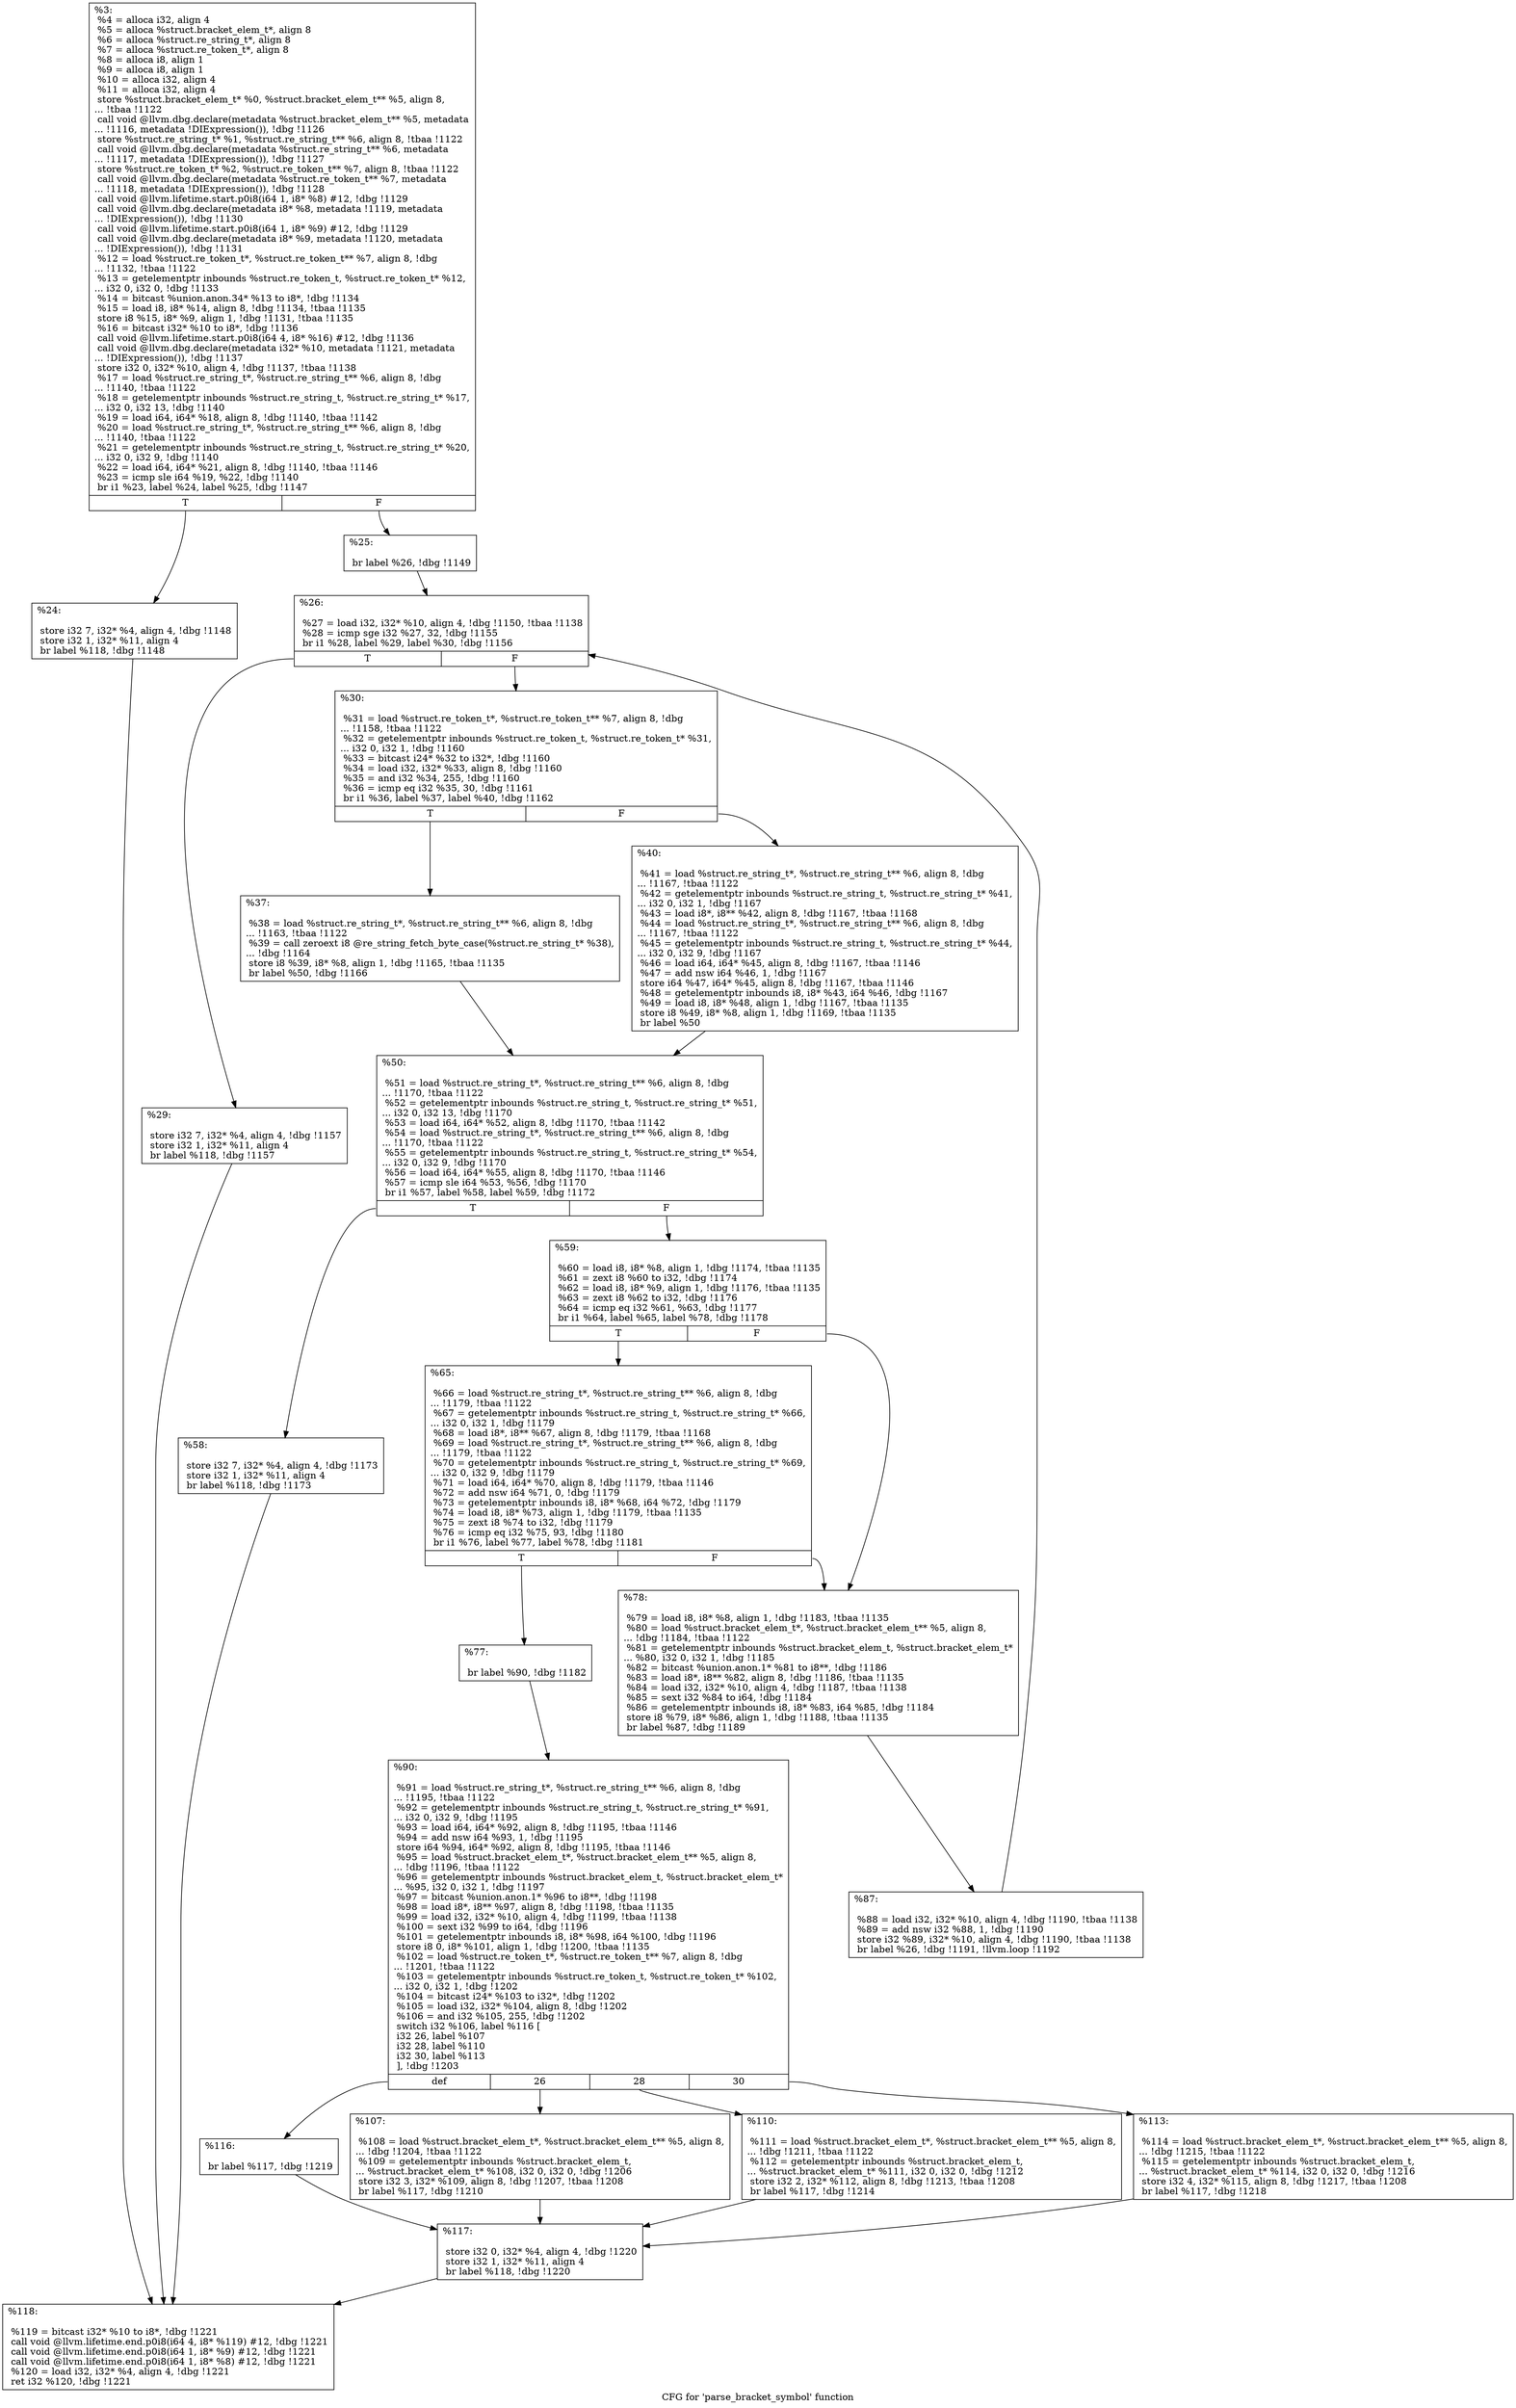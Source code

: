 digraph "CFG for 'parse_bracket_symbol' function" {
	label="CFG for 'parse_bracket_symbol' function";

	Node0xcb29f0 [shape=record,label="{%3:\l  %4 = alloca i32, align 4\l  %5 = alloca %struct.bracket_elem_t*, align 8\l  %6 = alloca %struct.re_string_t*, align 8\l  %7 = alloca %struct.re_token_t*, align 8\l  %8 = alloca i8, align 1\l  %9 = alloca i8, align 1\l  %10 = alloca i32, align 4\l  %11 = alloca i32, align 4\l  store %struct.bracket_elem_t* %0, %struct.bracket_elem_t** %5, align 8,\l... !tbaa !1122\l  call void @llvm.dbg.declare(metadata %struct.bracket_elem_t** %5, metadata\l... !1116, metadata !DIExpression()), !dbg !1126\l  store %struct.re_string_t* %1, %struct.re_string_t** %6, align 8, !tbaa !1122\l  call void @llvm.dbg.declare(metadata %struct.re_string_t** %6, metadata\l... !1117, metadata !DIExpression()), !dbg !1127\l  store %struct.re_token_t* %2, %struct.re_token_t** %7, align 8, !tbaa !1122\l  call void @llvm.dbg.declare(metadata %struct.re_token_t** %7, metadata\l... !1118, metadata !DIExpression()), !dbg !1128\l  call void @llvm.lifetime.start.p0i8(i64 1, i8* %8) #12, !dbg !1129\l  call void @llvm.dbg.declare(metadata i8* %8, metadata !1119, metadata\l... !DIExpression()), !dbg !1130\l  call void @llvm.lifetime.start.p0i8(i64 1, i8* %9) #12, !dbg !1129\l  call void @llvm.dbg.declare(metadata i8* %9, metadata !1120, metadata\l... !DIExpression()), !dbg !1131\l  %12 = load %struct.re_token_t*, %struct.re_token_t** %7, align 8, !dbg\l... !1132, !tbaa !1122\l  %13 = getelementptr inbounds %struct.re_token_t, %struct.re_token_t* %12,\l... i32 0, i32 0, !dbg !1133\l  %14 = bitcast %union.anon.34* %13 to i8*, !dbg !1134\l  %15 = load i8, i8* %14, align 8, !dbg !1134, !tbaa !1135\l  store i8 %15, i8* %9, align 1, !dbg !1131, !tbaa !1135\l  %16 = bitcast i32* %10 to i8*, !dbg !1136\l  call void @llvm.lifetime.start.p0i8(i64 4, i8* %16) #12, !dbg !1136\l  call void @llvm.dbg.declare(metadata i32* %10, metadata !1121, metadata\l... !DIExpression()), !dbg !1137\l  store i32 0, i32* %10, align 4, !dbg !1137, !tbaa !1138\l  %17 = load %struct.re_string_t*, %struct.re_string_t** %6, align 8, !dbg\l... !1140, !tbaa !1122\l  %18 = getelementptr inbounds %struct.re_string_t, %struct.re_string_t* %17,\l... i32 0, i32 13, !dbg !1140\l  %19 = load i64, i64* %18, align 8, !dbg !1140, !tbaa !1142\l  %20 = load %struct.re_string_t*, %struct.re_string_t** %6, align 8, !dbg\l... !1140, !tbaa !1122\l  %21 = getelementptr inbounds %struct.re_string_t, %struct.re_string_t* %20,\l... i32 0, i32 9, !dbg !1140\l  %22 = load i64, i64* %21, align 8, !dbg !1140, !tbaa !1146\l  %23 = icmp sle i64 %19, %22, !dbg !1140\l  br i1 %23, label %24, label %25, !dbg !1147\l|{<s0>T|<s1>F}}"];
	Node0xcb29f0:s0 -> Node0xcb3fd0;
	Node0xcb29f0:s1 -> Node0xcb4020;
	Node0xcb3fd0 [shape=record,label="{%24:\l\l  store i32 7, i32* %4, align 4, !dbg !1148\l  store i32 1, i32* %11, align 4\l  br label %118, !dbg !1148\l}"];
	Node0xcb3fd0 -> Node0xcb4610;
	Node0xcb4020 [shape=record,label="{%25:\l\l  br label %26, !dbg !1149\l}"];
	Node0xcb4020 -> Node0xcb4070;
	Node0xcb4070 [shape=record,label="{%26:\l\l  %27 = load i32, i32* %10, align 4, !dbg !1150, !tbaa !1138\l  %28 = icmp sge i32 %27, 32, !dbg !1155\l  br i1 %28, label %29, label %30, !dbg !1156\l|{<s0>T|<s1>F}}"];
	Node0xcb4070:s0 -> Node0xcb40c0;
	Node0xcb4070:s1 -> Node0xcb4110;
	Node0xcb40c0 [shape=record,label="{%29:\l\l  store i32 7, i32* %4, align 4, !dbg !1157\l  store i32 1, i32* %11, align 4\l  br label %118, !dbg !1157\l}"];
	Node0xcb40c0 -> Node0xcb4610;
	Node0xcb4110 [shape=record,label="{%30:\l\l  %31 = load %struct.re_token_t*, %struct.re_token_t** %7, align 8, !dbg\l... !1158, !tbaa !1122\l  %32 = getelementptr inbounds %struct.re_token_t, %struct.re_token_t* %31,\l... i32 0, i32 1, !dbg !1160\l  %33 = bitcast i24* %32 to i32*, !dbg !1160\l  %34 = load i32, i32* %33, align 8, !dbg !1160\l  %35 = and i32 %34, 255, !dbg !1160\l  %36 = icmp eq i32 %35, 30, !dbg !1161\l  br i1 %36, label %37, label %40, !dbg !1162\l|{<s0>T|<s1>F}}"];
	Node0xcb4110:s0 -> Node0xcb4160;
	Node0xcb4110:s1 -> Node0xcb41b0;
	Node0xcb4160 [shape=record,label="{%37:\l\l  %38 = load %struct.re_string_t*, %struct.re_string_t** %6, align 8, !dbg\l... !1163, !tbaa !1122\l  %39 = call zeroext i8 @re_string_fetch_byte_case(%struct.re_string_t* %38),\l... !dbg !1164\l  store i8 %39, i8* %8, align 1, !dbg !1165, !tbaa !1135\l  br label %50, !dbg !1166\l}"];
	Node0xcb4160 -> Node0xcb4200;
	Node0xcb41b0 [shape=record,label="{%40:\l\l  %41 = load %struct.re_string_t*, %struct.re_string_t** %6, align 8, !dbg\l... !1167, !tbaa !1122\l  %42 = getelementptr inbounds %struct.re_string_t, %struct.re_string_t* %41,\l... i32 0, i32 1, !dbg !1167\l  %43 = load i8*, i8** %42, align 8, !dbg !1167, !tbaa !1168\l  %44 = load %struct.re_string_t*, %struct.re_string_t** %6, align 8, !dbg\l... !1167, !tbaa !1122\l  %45 = getelementptr inbounds %struct.re_string_t, %struct.re_string_t* %44,\l... i32 0, i32 9, !dbg !1167\l  %46 = load i64, i64* %45, align 8, !dbg !1167, !tbaa !1146\l  %47 = add nsw i64 %46, 1, !dbg !1167\l  store i64 %47, i64* %45, align 8, !dbg !1167, !tbaa !1146\l  %48 = getelementptr inbounds i8, i8* %43, i64 %46, !dbg !1167\l  %49 = load i8, i8* %48, align 1, !dbg !1167, !tbaa !1135\l  store i8 %49, i8* %8, align 1, !dbg !1169, !tbaa !1135\l  br label %50\l}"];
	Node0xcb41b0 -> Node0xcb4200;
	Node0xcb4200 [shape=record,label="{%50:\l\l  %51 = load %struct.re_string_t*, %struct.re_string_t** %6, align 8, !dbg\l... !1170, !tbaa !1122\l  %52 = getelementptr inbounds %struct.re_string_t, %struct.re_string_t* %51,\l... i32 0, i32 13, !dbg !1170\l  %53 = load i64, i64* %52, align 8, !dbg !1170, !tbaa !1142\l  %54 = load %struct.re_string_t*, %struct.re_string_t** %6, align 8, !dbg\l... !1170, !tbaa !1122\l  %55 = getelementptr inbounds %struct.re_string_t, %struct.re_string_t* %54,\l... i32 0, i32 9, !dbg !1170\l  %56 = load i64, i64* %55, align 8, !dbg !1170, !tbaa !1146\l  %57 = icmp sle i64 %53, %56, !dbg !1170\l  br i1 %57, label %58, label %59, !dbg !1172\l|{<s0>T|<s1>F}}"];
	Node0xcb4200:s0 -> Node0xcb4250;
	Node0xcb4200:s1 -> Node0xcb42a0;
	Node0xcb4250 [shape=record,label="{%58:\l\l  store i32 7, i32* %4, align 4, !dbg !1173\l  store i32 1, i32* %11, align 4\l  br label %118, !dbg !1173\l}"];
	Node0xcb4250 -> Node0xcb4610;
	Node0xcb42a0 [shape=record,label="{%59:\l\l  %60 = load i8, i8* %8, align 1, !dbg !1174, !tbaa !1135\l  %61 = zext i8 %60 to i32, !dbg !1174\l  %62 = load i8, i8* %9, align 1, !dbg !1176, !tbaa !1135\l  %63 = zext i8 %62 to i32, !dbg !1176\l  %64 = icmp eq i32 %61, %63, !dbg !1177\l  br i1 %64, label %65, label %78, !dbg !1178\l|{<s0>T|<s1>F}}"];
	Node0xcb42a0:s0 -> Node0xcb42f0;
	Node0xcb42a0:s1 -> Node0xcb4390;
	Node0xcb42f0 [shape=record,label="{%65:\l\l  %66 = load %struct.re_string_t*, %struct.re_string_t** %6, align 8, !dbg\l... !1179, !tbaa !1122\l  %67 = getelementptr inbounds %struct.re_string_t, %struct.re_string_t* %66,\l... i32 0, i32 1, !dbg !1179\l  %68 = load i8*, i8** %67, align 8, !dbg !1179, !tbaa !1168\l  %69 = load %struct.re_string_t*, %struct.re_string_t** %6, align 8, !dbg\l... !1179, !tbaa !1122\l  %70 = getelementptr inbounds %struct.re_string_t, %struct.re_string_t* %69,\l... i32 0, i32 9, !dbg !1179\l  %71 = load i64, i64* %70, align 8, !dbg !1179, !tbaa !1146\l  %72 = add nsw i64 %71, 0, !dbg !1179\l  %73 = getelementptr inbounds i8, i8* %68, i64 %72, !dbg !1179\l  %74 = load i8, i8* %73, align 1, !dbg !1179, !tbaa !1135\l  %75 = zext i8 %74 to i32, !dbg !1179\l  %76 = icmp eq i32 %75, 93, !dbg !1180\l  br i1 %76, label %77, label %78, !dbg !1181\l|{<s0>T|<s1>F}}"];
	Node0xcb42f0:s0 -> Node0xcb4340;
	Node0xcb42f0:s1 -> Node0xcb4390;
	Node0xcb4340 [shape=record,label="{%77:\l\l  br label %90, !dbg !1182\l}"];
	Node0xcb4340 -> Node0xcb4430;
	Node0xcb4390 [shape=record,label="{%78:\l\l  %79 = load i8, i8* %8, align 1, !dbg !1183, !tbaa !1135\l  %80 = load %struct.bracket_elem_t*, %struct.bracket_elem_t** %5, align 8,\l... !dbg !1184, !tbaa !1122\l  %81 = getelementptr inbounds %struct.bracket_elem_t, %struct.bracket_elem_t*\l... %80, i32 0, i32 1, !dbg !1185\l  %82 = bitcast %union.anon.1* %81 to i8**, !dbg !1186\l  %83 = load i8*, i8** %82, align 8, !dbg !1186, !tbaa !1135\l  %84 = load i32, i32* %10, align 4, !dbg !1187, !tbaa !1138\l  %85 = sext i32 %84 to i64, !dbg !1184\l  %86 = getelementptr inbounds i8, i8* %83, i64 %85, !dbg !1184\l  store i8 %79, i8* %86, align 1, !dbg !1188, !tbaa !1135\l  br label %87, !dbg !1189\l}"];
	Node0xcb4390 -> Node0xcb43e0;
	Node0xcb43e0 [shape=record,label="{%87:\l\l  %88 = load i32, i32* %10, align 4, !dbg !1190, !tbaa !1138\l  %89 = add nsw i32 %88, 1, !dbg !1190\l  store i32 %89, i32* %10, align 4, !dbg !1190, !tbaa !1138\l  br label %26, !dbg !1191, !llvm.loop !1192\l}"];
	Node0xcb43e0 -> Node0xcb4070;
	Node0xcb4430 [shape=record,label="{%90:\l\l  %91 = load %struct.re_string_t*, %struct.re_string_t** %6, align 8, !dbg\l... !1195, !tbaa !1122\l  %92 = getelementptr inbounds %struct.re_string_t, %struct.re_string_t* %91,\l... i32 0, i32 9, !dbg !1195\l  %93 = load i64, i64* %92, align 8, !dbg !1195, !tbaa !1146\l  %94 = add nsw i64 %93, 1, !dbg !1195\l  store i64 %94, i64* %92, align 8, !dbg !1195, !tbaa !1146\l  %95 = load %struct.bracket_elem_t*, %struct.bracket_elem_t** %5, align 8,\l... !dbg !1196, !tbaa !1122\l  %96 = getelementptr inbounds %struct.bracket_elem_t, %struct.bracket_elem_t*\l... %95, i32 0, i32 1, !dbg !1197\l  %97 = bitcast %union.anon.1* %96 to i8**, !dbg !1198\l  %98 = load i8*, i8** %97, align 8, !dbg !1198, !tbaa !1135\l  %99 = load i32, i32* %10, align 4, !dbg !1199, !tbaa !1138\l  %100 = sext i32 %99 to i64, !dbg !1196\l  %101 = getelementptr inbounds i8, i8* %98, i64 %100, !dbg !1196\l  store i8 0, i8* %101, align 1, !dbg !1200, !tbaa !1135\l  %102 = load %struct.re_token_t*, %struct.re_token_t** %7, align 8, !dbg\l... !1201, !tbaa !1122\l  %103 = getelementptr inbounds %struct.re_token_t, %struct.re_token_t* %102,\l... i32 0, i32 1, !dbg !1202\l  %104 = bitcast i24* %103 to i32*, !dbg !1202\l  %105 = load i32, i32* %104, align 8, !dbg !1202\l  %106 = and i32 %105, 255, !dbg !1202\l  switch i32 %106, label %116 [\l    i32 26, label %107\l    i32 28, label %110\l    i32 30, label %113\l  ], !dbg !1203\l|{<s0>def|<s1>26|<s2>28|<s3>30}}"];
	Node0xcb4430:s0 -> Node0xcb4570;
	Node0xcb4430:s1 -> Node0xcb4480;
	Node0xcb4430:s2 -> Node0xcb44d0;
	Node0xcb4430:s3 -> Node0xcb4520;
	Node0xcb4480 [shape=record,label="{%107:\l\l  %108 = load %struct.bracket_elem_t*, %struct.bracket_elem_t** %5, align 8,\l... !dbg !1204, !tbaa !1122\l  %109 = getelementptr inbounds %struct.bracket_elem_t,\l... %struct.bracket_elem_t* %108, i32 0, i32 0, !dbg !1206\l  store i32 3, i32* %109, align 8, !dbg !1207, !tbaa !1208\l  br label %117, !dbg !1210\l}"];
	Node0xcb4480 -> Node0xcb45c0;
	Node0xcb44d0 [shape=record,label="{%110:\l\l  %111 = load %struct.bracket_elem_t*, %struct.bracket_elem_t** %5, align 8,\l... !dbg !1211, !tbaa !1122\l  %112 = getelementptr inbounds %struct.bracket_elem_t,\l... %struct.bracket_elem_t* %111, i32 0, i32 0, !dbg !1212\l  store i32 2, i32* %112, align 8, !dbg !1213, !tbaa !1208\l  br label %117, !dbg !1214\l}"];
	Node0xcb44d0 -> Node0xcb45c0;
	Node0xcb4520 [shape=record,label="{%113:\l\l  %114 = load %struct.bracket_elem_t*, %struct.bracket_elem_t** %5, align 8,\l... !dbg !1215, !tbaa !1122\l  %115 = getelementptr inbounds %struct.bracket_elem_t,\l... %struct.bracket_elem_t* %114, i32 0, i32 0, !dbg !1216\l  store i32 4, i32* %115, align 8, !dbg !1217, !tbaa !1208\l  br label %117, !dbg !1218\l}"];
	Node0xcb4520 -> Node0xcb45c0;
	Node0xcb4570 [shape=record,label="{%116:\l\l  br label %117, !dbg !1219\l}"];
	Node0xcb4570 -> Node0xcb45c0;
	Node0xcb45c0 [shape=record,label="{%117:\l\l  store i32 0, i32* %4, align 4, !dbg !1220\l  store i32 1, i32* %11, align 4\l  br label %118, !dbg !1220\l}"];
	Node0xcb45c0 -> Node0xcb4610;
	Node0xcb4610 [shape=record,label="{%118:\l\l  %119 = bitcast i32* %10 to i8*, !dbg !1221\l  call void @llvm.lifetime.end.p0i8(i64 4, i8* %119) #12, !dbg !1221\l  call void @llvm.lifetime.end.p0i8(i64 1, i8* %9) #12, !dbg !1221\l  call void @llvm.lifetime.end.p0i8(i64 1, i8* %8) #12, !dbg !1221\l  %120 = load i32, i32* %4, align 4, !dbg !1221\l  ret i32 %120, !dbg !1221\l}"];
}
